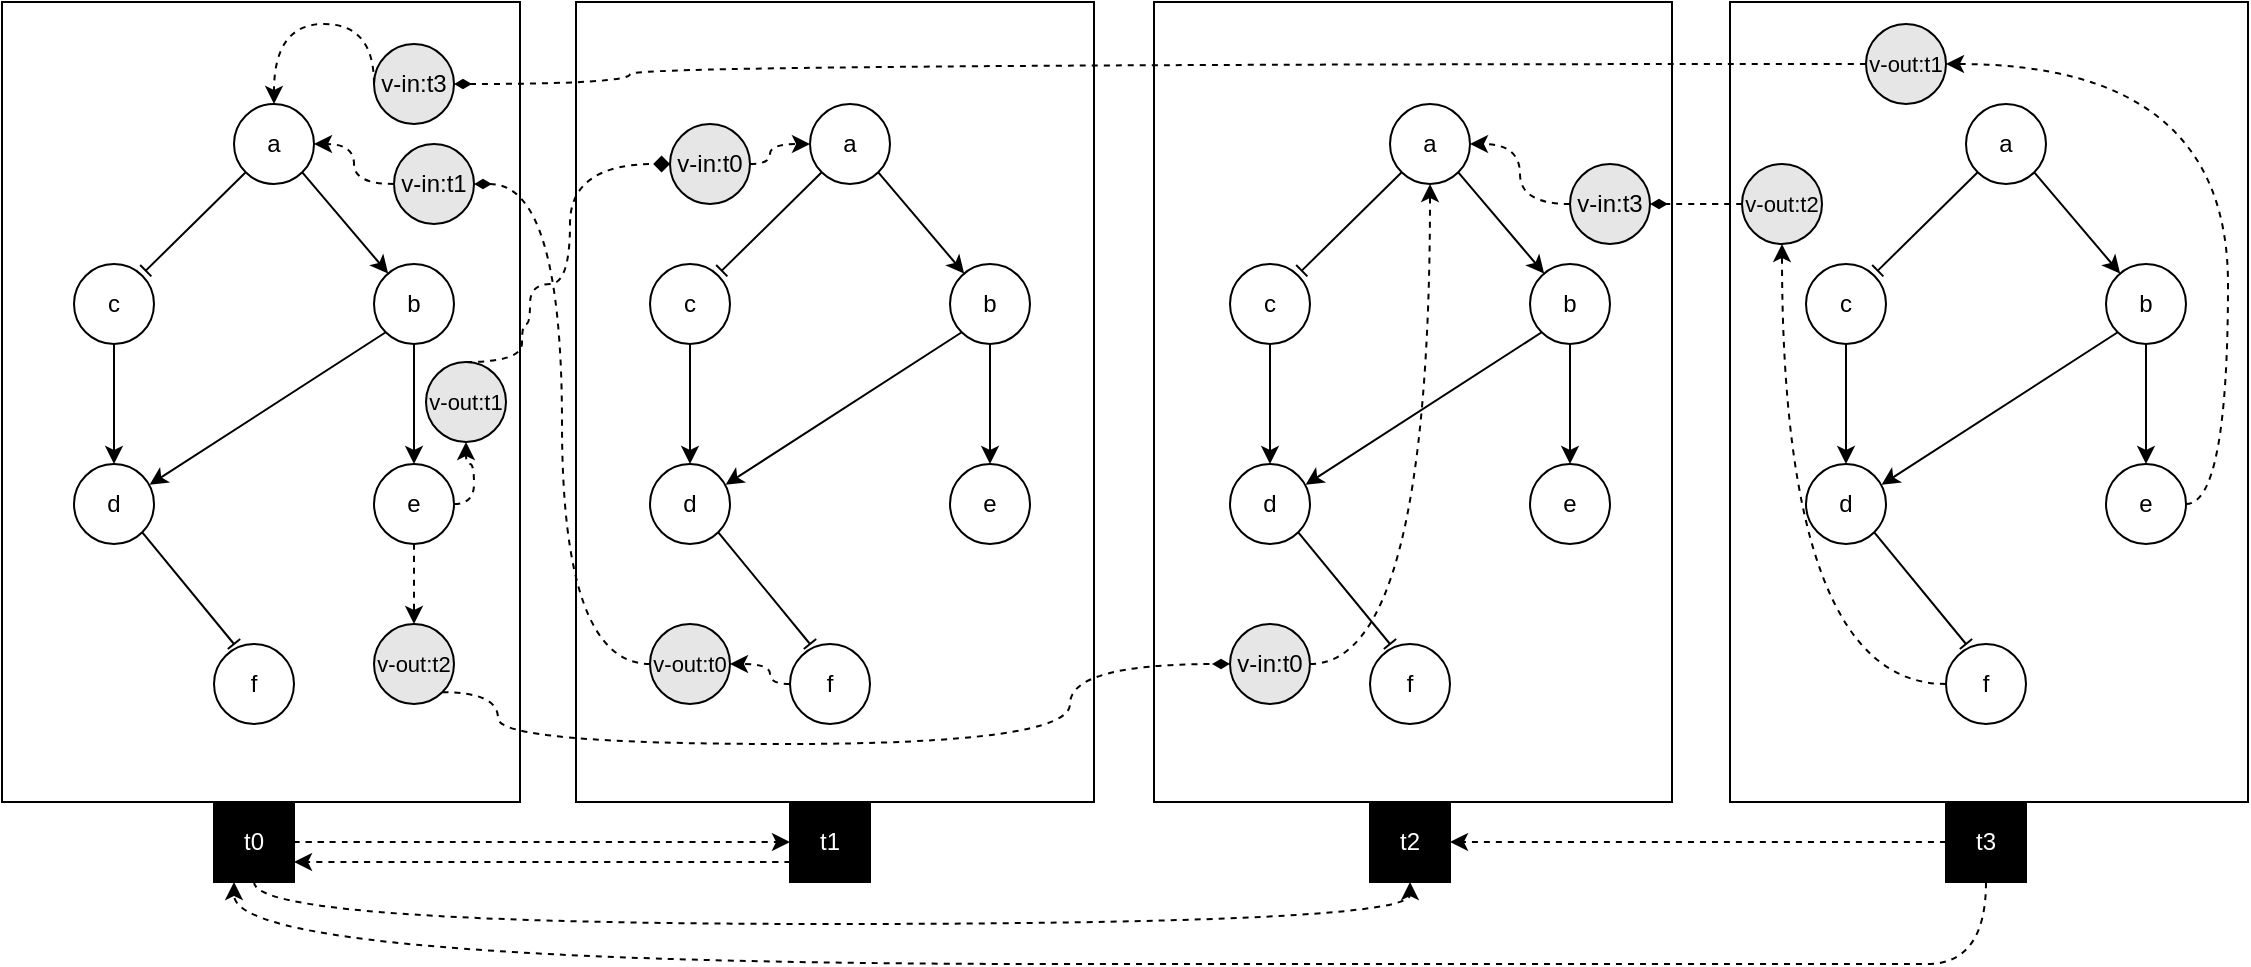 <mxfile version="21.3.7" type="github">
  <diagram name="Pagina-1" id="zLtLsO0ySY47t27Yj4bS">
    <mxGraphModel dx="2048" dy="759" grid="1" gridSize="10" guides="1" tooltips="1" connect="1" arrows="1" fold="1" page="1" pageScale="1" pageWidth="827" pageHeight="1169" math="0" shadow="0">
      <root>
        <mxCell id="0" />
        <mxCell id="1" parent="0" />
        <mxCell id="9P4-RmKASeGlcGMQjBVW-55" value="" style="rounded=0;whiteSpace=wrap;html=1;fillColor=none;" parent="1" vertex="1">
          <mxGeometry x="560" y="299" width="259" height="400" as="geometry" />
        </mxCell>
        <mxCell id="9P4-RmKASeGlcGMQjBVW-54" value="" style="rounded=0;whiteSpace=wrap;html=1;fillColor=none;" parent="1" vertex="1">
          <mxGeometry x="272" y="299" width="259" height="400" as="geometry" />
        </mxCell>
        <mxCell id="9P4-RmKASeGlcGMQjBVW-53" value="" style="rounded=0;whiteSpace=wrap;html=1;fillColor=none;" parent="1" vertex="1">
          <mxGeometry x="-17" y="299" width="259" height="400" as="geometry" />
        </mxCell>
        <mxCell id="9P4-RmKASeGlcGMQjBVW-52" value="" style="rounded=0;whiteSpace=wrap;html=1;fillColor=none;" parent="1" vertex="1">
          <mxGeometry x="-304" y="299" width="259" height="400" as="geometry" />
        </mxCell>
        <mxCell id="WsTCxCBbNMFjAXj_Hqe6-10" style="edgeStyle=none;rounded=0;orthogonalLoop=1;jettySize=auto;html=1;exitX=0;exitY=1;exitDx=0;exitDy=0;entryX=0.897;entryY=0.083;entryDx=0;entryDy=0;endArrow=baseDash;endFill=0;entryPerimeter=0;" parent="1" source="WsTCxCBbNMFjAXj_Hqe6-1" target="WsTCxCBbNMFjAXj_Hqe6-3" edge="1">
          <mxGeometry relative="1" as="geometry" />
        </mxCell>
        <mxCell id="WsTCxCBbNMFjAXj_Hqe6-11" style="edgeStyle=none;rounded=0;orthogonalLoop=1;jettySize=auto;html=1;exitX=1;exitY=1;exitDx=0;exitDy=0;" parent="1" source="WsTCxCBbNMFjAXj_Hqe6-1" target="WsTCxCBbNMFjAXj_Hqe6-2" edge="1">
          <mxGeometry relative="1" as="geometry" />
        </mxCell>
        <mxCell id="WsTCxCBbNMFjAXj_Hqe6-1" value="a" style="ellipse;whiteSpace=wrap;html=1;aspect=fixed;" parent="1" vertex="1">
          <mxGeometry x="390" y="350" width="40" height="40" as="geometry" />
        </mxCell>
        <mxCell id="WsTCxCBbNMFjAXj_Hqe6-14" style="edgeStyle=none;rounded=0;orthogonalLoop=1;jettySize=auto;html=1;exitX=0.5;exitY=1;exitDx=0;exitDy=0;entryX=0.5;entryY=0;entryDx=0;entryDy=0;" parent="1" source="WsTCxCBbNMFjAXj_Hqe6-2" target="WsTCxCBbNMFjAXj_Hqe6-4" edge="1">
          <mxGeometry relative="1" as="geometry" />
        </mxCell>
        <mxCell id="WsTCxCBbNMFjAXj_Hqe6-15" style="edgeStyle=none;rounded=0;orthogonalLoop=1;jettySize=auto;html=1;exitX=0;exitY=1;exitDx=0;exitDy=0;entryX=0.945;entryY=0.26;entryDx=0;entryDy=0;entryPerimeter=0;" parent="1" source="WsTCxCBbNMFjAXj_Hqe6-2" target="WsTCxCBbNMFjAXj_Hqe6-7" edge="1">
          <mxGeometry relative="1" as="geometry" />
        </mxCell>
        <mxCell id="WsTCxCBbNMFjAXj_Hqe6-2" value="b" style="ellipse;whiteSpace=wrap;html=1;aspect=fixed;" parent="1" vertex="1">
          <mxGeometry x="460" y="430" width="40" height="40" as="geometry" />
        </mxCell>
        <mxCell id="WsTCxCBbNMFjAXj_Hqe6-13" style="edgeStyle=none;rounded=0;orthogonalLoop=1;jettySize=auto;html=1;exitX=0.5;exitY=1;exitDx=0;exitDy=0;entryX=0.5;entryY=0;entryDx=0;entryDy=0;" parent="1" source="WsTCxCBbNMFjAXj_Hqe6-3" target="WsTCxCBbNMFjAXj_Hqe6-7" edge="1">
          <mxGeometry relative="1" as="geometry" />
        </mxCell>
        <mxCell id="WsTCxCBbNMFjAXj_Hqe6-3" value="c" style="ellipse;whiteSpace=wrap;html=1;aspect=fixed;" parent="1" vertex="1">
          <mxGeometry x="310" y="430" width="40" height="40" as="geometry" />
        </mxCell>
        <mxCell id="WsTCxCBbNMFjAXj_Hqe6-4" value="e" style="ellipse;whiteSpace=wrap;html=1;aspect=fixed;" parent="1" vertex="1">
          <mxGeometry x="460" y="530" width="40" height="40" as="geometry" />
        </mxCell>
        <mxCell id="WsTCxCBbNMFjAXj_Hqe6-12" style="edgeStyle=none;rounded=0;orthogonalLoop=1;jettySize=auto;html=1;exitX=1;exitY=1;exitDx=0;exitDy=0;entryX=0.25;entryY=0;entryDx=0;entryDy=0;entryPerimeter=0;endArrow=baseDash;endFill=0;" parent="1" source="WsTCxCBbNMFjAXj_Hqe6-7" target="WsTCxCBbNMFjAXj_Hqe6-8" edge="1">
          <mxGeometry relative="1" as="geometry" />
        </mxCell>
        <mxCell id="WsTCxCBbNMFjAXj_Hqe6-7" value="d" style="ellipse;whiteSpace=wrap;html=1;aspect=fixed;" parent="1" vertex="1">
          <mxGeometry x="310" y="530" width="40" height="40" as="geometry" />
        </mxCell>
        <mxCell id="WsTCxCBbNMFjAXj_Hqe6-8" value="f" style="ellipse;whiteSpace=wrap;html=1;aspect=fixed;" parent="1" vertex="1">
          <mxGeometry x="380" y="620" width="40" height="40" as="geometry" />
        </mxCell>
        <mxCell id="9P4-RmKASeGlcGMQjBVW-7" style="edgeStyle=none;rounded=0;orthogonalLoop=1;jettySize=auto;html=1;exitX=0;exitY=1;exitDx=0;exitDy=0;entryX=0.897;entryY=0.083;entryDx=0;entryDy=0;endArrow=baseDash;endFill=0;entryPerimeter=0;" parent="1" source="9P4-RmKASeGlcGMQjBVW-9" target="9P4-RmKASeGlcGMQjBVW-14" edge="1">
          <mxGeometry relative="1" as="geometry" />
        </mxCell>
        <mxCell id="9P4-RmKASeGlcGMQjBVW-8" style="edgeStyle=none;rounded=0;orthogonalLoop=1;jettySize=auto;html=1;exitX=1;exitY=1;exitDx=0;exitDy=0;" parent="1" source="9P4-RmKASeGlcGMQjBVW-9" target="9P4-RmKASeGlcGMQjBVW-12" edge="1">
          <mxGeometry relative="1" as="geometry" />
        </mxCell>
        <mxCell id="9P4-RmKASeGlcGMQjBVW-9" value="a" style="ellipse;whiteSpace=wrap;html=1;aspect=fixed;" parent="1" vertex="1">
          <mxGeometry x="678" y="350" width="40" height="40" as="geometry" />
        </mxCell>
        <mxCell id="9P4-RmKASeGlcGMQjBVW-10" style="edgeStyle=none;rounded=0;orthogonalLoop=1;jettySize=auto;html=1;exitX=0.5;exitY=1;exitDx=0;exitDy=0;entryX=0.5;entryY=0;entryDx=0;entryDy=0;" parent="1" source="9P4-RmKASeGlcGMQjBVW-12" target="9P4-RmKASeGlcGMQjBVW-15" edge="1">
          <mxGeometry relative="1" as="geometry" />
        </mxCell>
        <mxCell id="9P4-RmKASeGlcGMQjBVW-11" style="edgeStyle=none;rounded=0;orthogonalLoop=1;jettySize=auto;html=1;exitX=0;exitY=1;exitDx=0;exitDy=0;entryX=0.945;entryY=0.26;entryDx=0;entryDy=0;entryPerimeter=0;" parent="1" source="9P4-RmKASeGlcGMQjBVW-12" target="9P4-RmKASeGlcGMQjBVW-17" edge="1">
          <mxGeometry relative="1" as="geometry" />
        </mxCell>
        <mxCell id="9P4-RmKASeGlcGMQjBVW-12" value="b" style="ellipse;whiteSpace=wrap;html=1;aspect=fixed;" parent="1" vertex="1">
          <mxGeometry x="748" y="430" width="40" height="40" as="geometry" />
        </mxCell>
        <mxCell id="9P4-RmKASeGlcGMQjBVW-13" style="edgeStyle=none;rounded=0;orthogonalLoop=1;jettySize=auto;html=1;exitX=0.5;exitY=1;exitDx=0;exitDy=0;entryX=0.5;entryY=0;entryDx=0;entryDy=0;" parent="1" source="9P4-RmKASeGlcGMQjBVW-14" target="9P4-RmKASeGlcGMQjBVW-17" edge="1">
          <mxGeometry relative="1" as="geometry" />
        </mxCell>
        <mxCell id="9P4-RmKASeGlcGMQjBVW-14" value="c" style="ellipse;whiteSpace=wrap;html=1;aspect=fixed;" parent="1" vertex="1">
          <mxGeometry x="598" y="430" width="40" height="40" as="geometry" />
        </mxCell>
        <mxCell id="QD_6PpsXOqeVRtljdFyT-5" style="edgeStyle=orthogonalEdgeStyle;curved=1;rounded=0;orthogonalLoop=1;jettySize=auto;html=1;exitX=0;exitY=0.5;exitDx=0;exitDy=0;entryX=0.5;entryY=0;entryDx=0;entryDy=0;dashed=1;" parent="1" source="QD_6PpsXOqeVRtljdFyT-11" target="9P4-RmKASeGlcGMQjBVW-34" edge="1">
          <mxGeometry relative="1" as="geometry">
            <Array as="points">
              <mxPoint x="-118" y="310" />
              <mxPoint x="-168" y="310" />
            </Array>
          </mxGeometry>
        </mxCell>
        <mxCell id="9P4-RmKASeGlcGMQjBVW-15" value="e" style="ellipse;whiteSpace=wrap;html=1;aspect=fixed;" parent="1" vertex="1">
          <mxGeometry x="748" y="530" width="40" height="40" as="geometry" />
        </mxCell>
        <mxCell id="9P4-RmKASeGlcGMQjBVW-16" style="edgeStyle=none;rounded=0;orthogonalLoop=1;jettySize=auto;html=1;exitX=1;exitY=1;exitDx=0;exitDy=0;entryX=0.25;entryY=0;entryDx=0;entryDy=0;entryPerimeter=0;endArrow=baseDash;endFill=0;" parent="1" source="9P4-RmKASeGlcGMQjBVW-17" target="9P4-RmKASeGlcGMQjBVW-18" edge="1">
          <mxGeometry relative="1" as="geometry" />
        </mxCell>
        <mxCell id="9P4-RmKASeGlcGMQjBVW-17" value="d" style="ellipse;whiteSpace=wrap;html=1;aspect=fixed;" parent="1" vertex="1">
          <mxGeometry x="598" y="530" width="40" height="40" as="geometry" />
        </mxCell>
        <mxCell id="QD_6PpsXOqeVRtljdFyT-6" style="edgeStyle=orthogonalEdgeStyle;curved=1;rounded=0;orthogonalLoop=1;jettySize=auto;html=1;exitX=0;exitY=0.5;exitDx=0;exitDy=0;entryX=1;entryY=0.5;entryDx=0;entryDy=0;dashed=1;" parent="1" source="QD_6PpsXOqeVRtljdFyT-17" target="WsTCxCBbNMFjAXj_Hqe6-1" edge="1">
          <mxGeometry relative="1" as="geometry" />
        </mxCell>
        <mxCell id="9P4-RmKASeGlcGMQjBVW-18" value="f" style="ellipse;whiteSpace=wrap;html=1;aspect=fixed;" parent="1" vertex="1">
          <mxGeometry x="668" y="620" width="40" height="40" as="geometry" />
        </mxCell>
        <mxCell id="9P4-RmKASeGlcGMQjBVW-19" style="edgeStyle=none;rounded=0;orthogonalLoop=1;jettySize=auto;html=1;exitX=0;exitY=1;exitDx=0;exitDy=0;entryX=0.897;entryY=0.083;entryDx=0;entryDy=0;endArrow=baseDash;endFill=0;entryPerimeter=0;" parent="1" source="9P4-RmKASeGlcGMQjBVW-21" target="9P4-RmKASeGlcGMQjBVW-26" edge="1">
          <mxGeometry relative="1" as="geometry" />
        </mxCell>
        <mxCell id="9P4-RmKASeGlcGMQjBVW-20" style="edgeStyle=none;rounded=0;orthogonalLoop=1;jettySize=auto;html=1;exitX=1;exitY=1;exitDx=0;exitDy=0;" parent="1" source="9P4-RmKASeGlcGMQjBVW-21" target="9P4-RmKASeGlcGMQjBVW-24" edge="1">
          <mxGeometry relative="1" as="geometry" />
        </mxCell>
        <mxCell id="9P4-RmKASeGlcGMQjBVW-21" value="a" style="ellipse;whiteSpace=wrap;html=1;aspect=fixed;" parent="1" vertex="1">
          <mxGeometry x="100" y="350" width="40" height="40" as="geometry" />
        </mxCell>
        <mxCell id="9P4-RmKASeGlcGMQjBVW-22" style="edgeStyle=none;rounded=0;orthogonalLoop=1;jettySize=auto;html=1;exitX=0.5;exitY=1;exitDx=0;exitDy=0;entryX=0.5;entryY=0;entryDx=0;entryDy=0;" parent="1" source="9P4-RmKASeGlcGMQjBVW-24" target="9P4-RmKASeGlcGMQjBVW-27" edge="1">
          <mxGeometry relative="1" as="geometry" />
        </mxCell>
        <mxCell id="9P4-RmKASeGlcGMQjBVW-23" style="edgeStyle=none;rounded=0;orthogonalLoop=1;jettySize=auto;html=1;exitX=0;exitY=1;exitDx=0;exitDy=0;entryX=0.945;entryY=0.26;entryDx=0;entryDy=0;entryPerimeter=0;" parent="1" source="9P4-RmKASeGlcGMQjBVW-24" target="9P4-RmKASeGlcGMQjBVW-29" edge="1">
          <mxGeometry relative="1" as="geometry" />
        </mxCell>
        <mxCell id="9P4-RmKASeGlcGMQjBVW-24" value="b" style="ellipse;whiteSpace=wrap;html=1;aspect=fixed;" parent="1" vertex="1">
          <mxGeometry x="170" y="430" width="40" height="40" as="geometry" />
        </mxCell>
        <mxCell id="9P4-RmKASeGlcGMQjBVW-25" style="edgeStyle=none;rounded=0;orthogonalLoop=1;jettySize=auto;html=1;exitX=0.5;exitY=1;exitDx=0;exitDy=0;entryX=0.5;entryY=0;entryDx=0;entryDy=0;" parent="1" source="9P4-RmKASeGlcGMQjBVW-26" target="9P4-RmKASeGlcGMQjBVW-29" edge="1">
          <mxGeometry relative="1" as="geometry" />
        </mxCell>
        <mxCell id="9P4-RmKASeGlcGMQjBVW-26" value="c" style="ellipse;whiteSpace=wrap;html=1;aspect=fixed;" parent="1" vertex="1">
          <mxGeometry x="20" y="430" width="40" height="40" as="geometry" />
        </mxCell>
        <mxCell id="9P4-RmKASeGlcGMQjBVW-27" value="e" style="ellipse;whiteSpace=wrap;html=1;aspect=fixed;" parent="1" vertex="1">
          <mxGeometry x="170" y="530" width="40" height="40" as="geometry" />
        </mxCell>
        <mxCell id="9P4-RmKASeGlcGMQjBVW-28" style="edgeStyle=none;rounded=0;orthogonalLoop=1;jettySize=auto;html=1;exitX=1;exitY=1;exitDx=0;exitDy=0;entryX=0.25;entryY=0;entryDx=0;entryDy=0;entryPerimeter=0;endArrow=baseDash;endFill=0;" parent="1" source="9P4-RmKASeGlcGMQjBVW-29" target="9P4-RmKASeGlcGMQjBVW-30" edge="1">
          <mxGeometry relative="1" as="geometry" />
        </mxCell>
        <mxCell id="9P4-RmKASeGlcGMQjBVW-29" value="d" style="ellipse;whiteSpace=wrap;html=1;aspect=fixed;" parent="1" vertex="1">
          <mxGeometry x="20" y="530" width="40" height="40" as="geometry" />
        </mxCell>
        <mxCell id="QD_6PpsXOqeVRtljdFyT-3" style="edgeStyle=orthogonalEdgeStyle;curved=1;rounded=0;orthogonalLoop=1;jettySize=auto;html=1;exitX=0;exitY=0.5;exitDx=0;exitDy=0;entryX=1;entryY=0.5;entryDx=0;entryDy=0;dashed=1;" parent="1" source="QD_6PpsXOqeVRtljdFyT-9" target="9P4-RmKASeGlcGMQjBVW-34" edge="1">
          <mxGeometry relative="1" as="geometry" />
        </mxCell>
        <mxCell id="9P4-RmKASeGlcGMQjBVW-30" value="f" style="ellipse;whiteSpace=wrap;html=1;aspect=fixed;" parent="1" vertex="1">
          <mxGeometry x="90" y="620" width="40" height="40" as="geometry" />
        </mxCell>
        <mxCell id="9P4-RmKASeGlcGMQjBVW-32" style="edgeStyle=none;rounded=0;orthogonalLoop=1;jettySize=auto;html=1;exitX=0;exitY=1;exitDx=0;exitDy=0;entryX=0.897;entryY=0.083;entryDx=0;entryDy=0;endArrow=baseDash;endFill=0;entryPerimeter=0;" parent="1" source="9P4-RmKASeGlcGMQjBVW-34" target="9P4-RmKASeGlcGMQjBVW-39" edge="1">
          <mxGeometry relative="1" as="geometry" />
        </mxCell>
        <mxCell id="9P4-RmKASeGlcGMQjBVW-33" style="edgeStyle=none;rounded=0;orthogonalLoop=1;jettySize=auto;html=1;exitX=1;exitY=1;exitDx=0;exitDy=0;" parent="1" source="9P4-RmKASeGlcGMQjBVW-34" target="9P4-RmKASeGlcGMQjBVW-37" edge="1">
          <mxGeometry relative="1" as="geometry" />
        </mxCell>
        <mxCell id="9P4-RmKASeGlcGMQjBVW-34" value="a" style="ellipse;whiteSpace=wrap;html=1;aspect=fixed;" parent="1" vertex="1">
          <mxGeometry x="-188" y="350" width="40" height="40" as="geometry" />
        </mxCell>
        <mxCell id="9P4-RmKASeGlcGMQjBVW-35" style="edgeStyle=none;rounded=0;orthogonalLoop=1;jettySize=auto;html=1;exitX=0.5;exitY=1;exitDx=0;exitDy=0;entryX=0.5;entryY=0;entryDx=0;entryDy=0;" parent="1" source="9P4-RmKASeGlcGMQjBVW-37" target="9P4-RmKASeGlcGMQjBVW-40" edge="1">
          <mxGeometry relative="1" as="geometry" />
        </mxCell>
        <mxCell id="9P4-RmKASeGlcGMQjBVW-36" style="edgeStyle=none;rounded=0;orthogonalLoop=1;jettySize=auto;html=1;exitX=0;exitY=1;exitDx=0;exitDy=0;entryX=0.945;entryY=0.26;entryDx=0;entryDy=0;entryPerimeter=0;" parent="1" source="9P4-RmKASeGlcGMQjBVW-37" target="9P4-RmKASeGlcGMQjBVW-42" edge="1">
          <mxGeometry relative="1" as="geometry" />
        </mxCell>
        <mxCell id="9P4-RmKASeGlcGMQjBVW-37" value="b" style="ellipse;whiteSpace=wrap;html=1;aspect=fixed;" parent="1" vertex="1">
          <mxGeometry x="-118" y="430" width="40" height="40" as="geometry" />
        </mxCell>
        <mxCell id="9P4-RmKASeGlcGMQjBVW-38" style="edgeStyle=none;rounded=0;orthogonalLoop=1;jettySize=auto;html=1;exitX=0.5;exitY=1;exitDx=0;exitDy=0;entryX=0.5;entryY=0;entryDx=0;entryDy=0;" parent="1" source="9P4-RmKASeGlcGMQjBVW-39" target="9P4-RmKASeGlcGMQjBVW-42" edge="1">
          <mxGeometry relative="1" as="geometry" />
        </mxCell>
        <mxCell id="9P4-RmKASeGlcGMQjBVW-39" value="c" style="ellipse;whiteSpace=wrap;html=1;aspect=fixed;" parent="1" vertex="1">
          <mxGeometry x="-268" y="430" width="40" height="40" as="geometry" />
        </mxCell>
        <mxCell id="QD_6PpsXOqeVRtljdFyT-2" style="edgeStyle=orthogonalEdgeStyle;curved=1;rounded=0;orthogonalLoop=1;jettySize=auto;html=1;exitX=1;exitY=0.5;exitDx=0;exitDy=0;entryX=0;entryY=0.5;entryDx=0;entryDy=0;dashed=1;" parent="1" source="QD_6PpsXOqeVRtljdFyT-8" target="9P4-RmKASeGlcGMQjBVW-21" edge="1">
          <mxGeometry relative="1" as="geometry">
            <Array as="points">
              <mxPoint x="80" y="380" />
              <mxPoint x="80" y="370" />
            </Array>
          </mxGeometry>
        </mxCell>
        <mxCell id="QD_6PpsXOqeVRtljdFyT-4" style="edgeStyle=orthogonalEdgeStyle;curved=1;rounded=0;orthogonalLoop=1;jettySize=auto;html=1;exitX=1;exitY=0.5;exitDx=0;exitDy=0;dashed=1;" parent="1" source="QD_6PpsXOqeVRtljdFyT-22" target="WsTCxCBbNMFjAXj_Hqe6-1" edge="1">
          <mxGeometry relative="1" as="geometry">
            <Array as="points" />
          </mxGeometry>
        </mxCell>
        <mxCell id="9P4-RmKASeGlcGMQjBVW-40" value="e" style="ellipse;whiteSpace=wrap;html=1;aspect=fixed;" parent="1" vertex="1">
          <mxGeometry x="-118" y="530" width="40" height="40" as="geometry" />
        </mxCell>
        <mxCell id="9P4-RmKASeGlcGMQjBVW-41" style="edgeStyle=none;rounded=0;orthogonalLoop=1;jettySize=auto;html=1;exitX=1;exitY=1;exitDx=0;exitDy=0;entryX=0.25;entryY=0;entryDx=0;entryDy=0;entryPerimeter=0;endArrow=baseDash;endFill=0;" parent="1" source="9P4-RmKASeGlcGMQjBVW-42" target="9P4-RmKASeGlcGMQjBVW-43" edge="1">
          <mxGeometry relative="1" as="geometry" />
        </mxCell>
        <mxCell id="9P4-RmKASeGlcGMQjBVW-42" value="d" style="ellipse;whiteSpace=wrap;html=1;aspect=fixed;" parent="1" vertex="1">
          <mxGeometry x="-268" y="530" width="40" height="40" as="geometry" />
        </mxCell>
        <mxCell id="9P4-RmKASeGlcGMQjBVW-43" value="f" style="ellipse;whiteSpace=wrap;html=1;aspect=fixed;" parent="1" vertex="1">
          <mxGeometry x="-198" y="620" width="40" height="40" as="geometry" />
        </mxCell>
        <mxCell id="9P4-RmKASeGlcGMQjBVW-59" style="edgeStyle=orthogonalEdgeStyle;curved=1;rounded=0;orthogonalLoop=1;jettySize=auto;html=1;exitX=1;exitY=0.5;exitDx=0;exitDy=0;entryX=0;entryY=0.5;entryDx=0;entryDy=0;dashed=1;" parent="1" source="9P4-RmKASeGlcGMQjBVW-51" target="9P4-RmKASeGlcGMQjBVW-56" edge="1">
          <mxGeometry relative="1" as="geometry" />
        </mxCell>
        <mxCell id="9P4-RmKASeGlcGMQjBVW-60" style="edgeStyle=orthogonalEdgeStyle;curved=1;rounded=0;orthogonalLoop=1;jettySize=auto;html=1;exitX=0.5;exitY=1;exitDx=0;exitDy=0;entryX=0.5;entryY=1;entryDx=0;entryDy=0;dashed=1;" parent="1" source="9P4-RmKASeGlcGMQjBVW-51" target="9P4-RmKASeGlcGMQjBVW-57" edge="1">
          <mxGeometry relative="1" as="geometry">
            <Array as="points">
              <mxPoint x="-178" y="760" />
              <mxPoint x="400" y="760" />
            </Array>
          </mxGeometry>
        </mxCell>
        <mxCell id="9P4-RmKASeGlcGMQjBVW-51" value="&lt;font color=&quot;#ffffff&quot;&gt;t0&lt;/font&gt;" style="rounded=0;whiteSpace=wrap;html=1;fillColor=#000000;" parent="1" vertex="1">
          <mxGeometry x="-198" y="699" width="40" height="40" as="geometry" />
        </mxCell>
        <mxCell id="9P4-RmKASeGlcGMQjBVW-63" style="edgeStyle=orthogonalEdgeStyle;curved=1;rounded=0;orthogonalLoop=1;jettySize=auto;html=1;exitX=0;exitY=0.75;exitDx=0;exitDy=0;entryX=1;entryY=0.75;entryDx=0;entryDy=0;dashed=1;" parent="1" source="9P4-RmKASeGlcGMQjBVW-56" target="9P4-RmKASeGlcGMQjBVW-51" edge="1">
          <mxGeometry relative="1" as="geometry" />
        </mxCell>
        <mxCell id="9P4-RmKASeGlcGMQjBVW-56" value="&lt;font color=&quot;#ffffff&quot;&gt;t1&lt;/font&gt;" style="rounded=0;whiteSpace=wrap;html=1;fillColor=#000000;" parent="1" vertex="1">
          <mxGeometry x="90" y="699" width="40" height="40" as="geometry" />
        </mxCell>
        <mxCell id="9P4-RmKASeGlcGMQjBVW-57" value="&lt;font color=&quot;#ffffff&quot;&gt;t2&lt;/font&gt;" style="rounded=0;whiteSpace=wrap;html=1;fillColor=#000000;" parent="1" vertex="1">
          <mxGeometry x="380" y="699" width="40" height="40" as="geometry" />
        </mxCell>
        <mxCell id="9P4-RmKASeGlcGMQjBVW-61" style="edgeStyle=orthogonalEdgeStyle;curved=1;rounded=0;orthogonalLoop=1;jettySize=auto;html=1;exitX=0.5;exitY=1;exitDx=0;exitDy=0;entryX=0.25;entryY=1;entryDx=0;entryDy=0;dashed=1;" parent="1" source="9P4-RmKASeGlcGMQjBVW-58" target="9P4-RmKASeGlcGMQjBVW-51" edge="1">
          <mxGeometry relative="1" as="geometry">
            <Array as="points">
              <mxPoint x="629" y="780" />
              <mxPoint x="-160" y="780" />
            </Array>
          </mxGeometry>
        </mxCell>
        <mxCell id="9P4-RmKASeGlcGMQjBVW-62" style="edgeStyle=orthogonalEdgeStyle;curved=1;rounded=0;orthogonalLoop=1;jettySize=auto;html=1;exitX=0;exitY=0.5;exitDx=0;exitDy=0;entryX=1;entryY=0.5;entryDx=0;entryDy=0;dashed=1;" parent="1" source="9P4-RmKASeGlcGMQjBVW-58" edge="1">
          <mxGeometry relative="1" as="geometry">
            <mxPoint x="639" y="719" as="sourcePoint" />
            <mxPoint x="420" y="719" as="targetPoint" />
          </mxGeometry>
        </mxCell>
        <mxCell id="9P4-RmKASeGlcGMQjBVW-58" value="&lt;font color=&quot;#ffffff&quot;&gt;t3&lt;/font&gt;" style="rounded=0;whiteSpace=wrap;html=1;fillColor=#000000;" parent="1" vertex="1">
          <mxGeometry x="668" y="699" width="40" height="40" as="geometry" />
        </mxCell>
        <mxCell id="QD_6PpsXOqeVRtljdFyT-18" value="" style="edgeStyle=orthogonalEdgeStyle;curved=1;rounded=0;orthogonalLoop=1;jettySize=auto;html=1;exitX=0;exitY=0.5;exitDx=0;exitDy=0;entryX=1;entryY=0.5;entryDx=0;entryDy=0;dashed=1;endArrow=diamondThin;endFill=1;" parent="1" source="QD_6PpsXOqeVRtljdFyT-12" target="QD_6PpsXOqeVRtljdFyT-9" edge="1">
          <mxGeometry relative="1" as="geometry">
            <mxPoint x="90" y="640" as="sourcePoint" />
            <mxPoint x="-120" y="370" as="targetPoint" />
            <Array as="points" />
          </mxGeometry>
        </mxCell>
        <mxCell id="QD_6PpsXOqeVRtljdFyT-9" value="v-in:t1" style="ellipse;whiteSpace=wrap;html=1;aspect=fixed;fillColor=#E6E6E6;" parent="1" vertex="1">
          <mxGeometry x="-108" y="370" width="40" height="40" as="geometry" />
        </mxCell>
        <mxCell id="QD_6PpsXOqeVRtljdFyT-19" value="" style="edgeStyle=orthogonalEdgeStyle;curved=1;rounded=0;orthogonalLoop=1;jettySize=auto;html=1;exitX=0;exitY=0.5;exitDx=0;exitDy=0;entryX=1;entryY=0.5;entryDx=0;entryDy=0;strokeColor=default;dashed=1;endArrow=diamondThin;endFill=1;" parent="1" source="QD_6PpsXOqeVRtljdFyT-13" target="QD_6PpsXOqeVRtljdFyT-11" edge="1">
          <mxGeometry relative="1" as="geometry">
            <mxPoint x="729" y="550" as="sourcePoint" />
            <mxPoint x="-140" y="350" as="targetPoint" />
            <Array as="points">
              <mxPoint x="10" y="330" />
              <mxPoint x="10" y="340" />
            </Array>
          </mxGeometry>
        </mxCell>
        <mxCell id="QD_6PpsXOqeVRtljdFyT-11" value="v-in:t3" style="ellipse;whiteSpace=wrap;html=1;aspect=fixed;fillColor=#E6E6E6;" parent="1" vertex="1">
          <mxGeometry x="-118" y="320" width="40" height="40" as="geometry" />
        </mxCell>
        <mxCell id="QD_6PpsXOqeVRtljdFyT-20" value="" style="edgeStyle=orthogonalEdgeStyle;curved=1;rounded=0;orthogonalLoop=1;jettySize=auto;html=1;exitX=0;exitY=0.5;exitDx=0;exitDy=0;entryX=1;entryY=0.5;entryDx=0;entryDy=0;dashed=1;endArrow=diamondThin;endFill=1;" parent="1" source="QD_6PpsXOqeVRtljdFyT-14" target="QD_6PpsXOqeVRtljdFyT-17" edge="1">
          <mxGeometry relative="1" as="geometry">
            <mxPoint x="639" y="640" as="sourcePoint" />
            <mxPoint x="430" y="370" as="targetPoint" />
          </mxGeometry>
        </mxCell>
        <mxCell id="QD_6PpsXOqeVRtljdFyT-17" value="v-in:t3" style="ellipse;whiteSpace=wrap;html=1;aspect=fixed;fillColor=#E6E6E6;" parent="1" vertex="1">
          <mxGeometry x="480" y="380" width="40" height="40" as="geometry" />
        </mxCell>
        <mxCell id="QD_6PpsXOqeVRtljdFyT-21" value="" style="edgeStyle=orthogonalEdgeStyle;curved=1;rounded=0;orthogonalLoop=1;jettySize=auto;html=1;exitX=1;exitY=0.5;exitDx=0;exitDy=0;entryX=0.5;entryY=1;entryDx=0;entryDy=0;dashed=1;" parent="1" source="9P4-RmKASeGlcGMQjBVW-40" target="QD_6PpsXOqeVRtljdFyT-29" edge="1">
          <mxGeometry relative="1" as="geometry">
            <mxPoint x="-78" y="550" as="sourcePoint" />
            <mxPoint x="72" y="370" as="targetPoint" />
            <Array as="points">
              <mxPoint x="-68" y="550" />
              <mxPoint x="-68" y="530" />
              <mxPoint x="-72" y="530" />
            </Array>
          </mxGeometry>
        </mxCell>
        <mxCell id="QD_6PpsXOqeVRtljdFyT-8" value="v-in:t0" style="ellipse;whiteSpace=wrap;html=1;aspect=fixed;fillColor=#E6E6E6;" parent="1" vertex="1">
          <mxGeometry x="30" y="360" width="40" height="40" as="geometry" />
        </mxCell>
        <mxCell id="QD_6PpsXOqeVRtljdFyT-23" value="" style="edgeStyle=orthogonalEdgeStyle;curved=1;rounded=0;orthogonalLoop=1;jettySize=auto;html=1;exitX=1;exitY=1;exitDx=0;exitDy=0;dashed=1;entryX=0;entryY=0.5;entryDx=0;entryDy=0;endArrow=diamondThin;endFill=1;" parent="1" source="QD_6PpsXOqeVRtljdFyT-27" target="QD_6PpsXOqeVRtljdFyT-22" edge="1">
          <mxGeometry relative="1" as="geometry">
            <mxPoint x="-56" y="564" as="sourcePoint" />
            <mxPoint x="380" y="390" as="targetPoint" />
            <Array as="points">
              <mxPoint x="-56" y="670" />
              <mxPoint x="230" y="670" />
              <mxPoint x="230" y="630" />
            </Array>
          </mxGeometry>
        </mxCell>
        <mxCell id="QD_6PpsXOqeVRtljdFyT-22" value="v-in:t0" style="ellipse;whiteSpace=wrap;html=1;aspect=fixed;fillColor=#E6E6E6;" parent="1" vertex="1">
          <mxGeometry x="310" y="610" width="40" height="40" as="geometry" />
        </mxCell>
        <mxCell id="QD_6PpsXOqeVRtljdFyT-24" value="" style="edgeStyle=orthogonalEdgeStyle;curved=1;rounded=0;orthogonalLoop=1;jettySize=auto;html=1;exitX=0;exitY=0.5;exitDx=0;exitDy=0;entryX=0.5;entryY=1;entryDx=0;entryDy=0;dashed=1;" parent="1" source="9P4-RmKASeGlcGMQjBVW-18" target="QD_6PpsXOqeVRtljdFyT-14" edge="1">
          <mxGeometry relative="1" as="geometry">
            <mxPoint x="668" y="640" as="sourcePoint" />
            <mxPoint x="549" y="400" as="targetPoint" />
            <Array as="points">
              <mxPoint x="586" y="640" />
            </Array>
          </mxGeometry>
        </mxCell>
        <mxCell id="QD_6PpsXOqeVRtljdFyT-14" value="&lt;font style=&quot;font-size: 11px;&quot;&gt;v-out:t2&lt;/font&gt;" style="ellipse;whiteSpace=wrap;html=1;aspect=fixed;fillColor=#E6E6E6;" parent="1" vertex="1">
          <mxGeometry x="566" y="380" width="40" height="40" as="geometry" />
        </mxCell>
        <mxCell id="QD_6PpsXOqeVRtljdFyT-25" value="" style="edgeStyle=orthogonalEdgeStyle;curved=1;rounded=0;orthogonalLoop=1;jettySize=auto;html=1;exitX=1;exitY=0.5;exitDx=0;exitDy=0;entryX=1;entryY=0.5;entryDx=0;entryDy=0;dashed=1;" parent="1" source="9P4-RmKASeGlcGMQjBVW-15" target="QD_6PpsXOqeVRtljdFyT-13" edge="1">
          <mxGeometry relative="1" as="geometry">
            <mxPoint x="788" y="550" as="sourcePoint" />
            <mxPoint x="9" y="340" as="targetPoint" />
            <Array as="points">
              <mxPoint x="809" y="550" />
              <mxPoint x="809" y="330" />
            </Array>
          </mxGeometry>
        </mxCell>
        <mxCell id="QD_6PpsXOqeVRtljdFyT-13" value="&lt;font style=&quot;font-size: 11px;&quot;&gt;v-out:t1&lt;/font&gt;" style="ellipse;whiteSpace=wrap;html=1;aspect=fixed;fillColor=#E6E6E6;" parent="1" vertex="1">
          <mxGeometry x="628" y="310" width="40" height="40" as="geometry" />
        </mxCell>
        <mxCell id="QD_6PpsXOqeVRtljdFyT-26" value="" style="edgeStyle=orthogonalEdgeStyle;curved=1;rounded=0;orthogonalLoop=1;jettySize=auto;html=1;exitX=0;exitY=0.5;exitDx=0;exitDy=0;entryX=1;entryY=0.5;entryDx=0;entryDy=0;dashed=1;" parent="1" source="9P4-RmKASeGlcGMQjBVW-30" target="QD_6PpsXOqeVRtljdFyT-12" edge="1">
          <mxGeometry relative="1" as="geometry">
            <mxPoint x="90" y="640" as="sourcePoint" />
            <mxPoint x="-40" y="390" as="targetPoint" />
            <Array as="points">
              <mxPoint x="80" y="640" />
              <mxPoint x="80" y="630" />
            </Array>
          </mxGeometry>
        </mxCell>
        <mxCell id="QD_6PpsXOqeVRtljdFyT-12" value="&lt;font style=&quot;font-size: 11px;&quot;&gt;v-out:t0&lt;/font&gt;" style="ellipse;whiteSpace=wrap;html=1;aspect=fixed;fillColor=#E6E6E6;" parent="1" vertex="1">
          <mxGeometry x="20" y="610" width="40" height="40" as="geometry" />
        </mxCell>
        <mxCell id="QD_6PpsXOqeVRtljdFyT-28" value="" style="edgeStyle=orthogonalEdgeStyle;curved=1;rounded=0;orthogonalLoop=1;jettySize=auto;html=1;exitX=0.5;exitY=1;exitDx=0;exitDy=0;dashed=1;entryX=0.5;entryY=0;entryDx=0;entryDy=0;" parent="1" source="9P4-RmKASeGlcGMQjBVW-40" target="QD_6PpsXOqeVRtljdFyT-27" edge="1">
          <mxGeometry relative="1" as="geometry">
            <mxPoint x="-84" y="564" as="sourcePoint" />
            <mxPoint x="252" y="630" as="targetPoint" />
            <Array as="points" />
          </mxGeometry>
        </mxCell>
        <mxCell id="QD_6PpsXOqeVRtljdFyT-27" value="&lt;font style=&quot;font-size: 11px;&quot;&gt;v-out:t2&lt;/font&gt;" style="ellipse;whiteSpace=wrap;html=1;aspect=fixed;fillColor=#E6E6E6;" parent="1" vertex="1">
          <mxGeometry x="-118" y="610" width="40" height="40" as="geometry" />
        </mxCell>
        <mxCell id="QD_6PpsXOqeVRtljdFyT-29" value="&lt;font style=&quot;font-size: 11px;&quot;&gt;v-out:t1&lt;/font&gt;" style="ellipse;whiteSpace=wrap;html=1;aspect=fixed;fillColor=#E6E6E6;" parent="1" vertex="1">
          <mxGeometry x="-92" y="479" width="40" height="40" as="geometry" />
        </mxCell>
        <mxCell id="QD_6PpsXOqeVRtljdFyT-30" value="" style="edgeStyle=orthogonalEdgeStyle;curved=1;rounded=0;orthogonalLoop=1;jettySize=auto;html=1;exitX=0.5;exitY=0;exitDx=0;exitDy=0;entryX=0;entryY=0.5;entryDx=0;entryDy=0;dashed=1;endArrow=diamond;endFill=1;" parent="1" source="QD_6PpsXOqeVRtljdFyT-29" target="QD_6PpsXOqeVRtljdFyT-8" edge="1">
          <mxGeometry relative="1" as="geometry">
            <mxPoint x="-40" y="560" as="sourcePoint" />
            <mxPoint x="-34" y="529" as="targetPoint" />
            <Array as="points">
              <mxPoint x="-44" y="460" />
              <mxPoint x="-40" y="460" />
              <mxPoint x="-40" y="440" />
              <mxPoint x="-20" y="440" />
              <mxPoint x="-20" y="380" />
            </Array>
          </mxGeometry>
        </mxCell>
      </root>
    </mxGraphModel>
  </diagram>
</mxfile>
